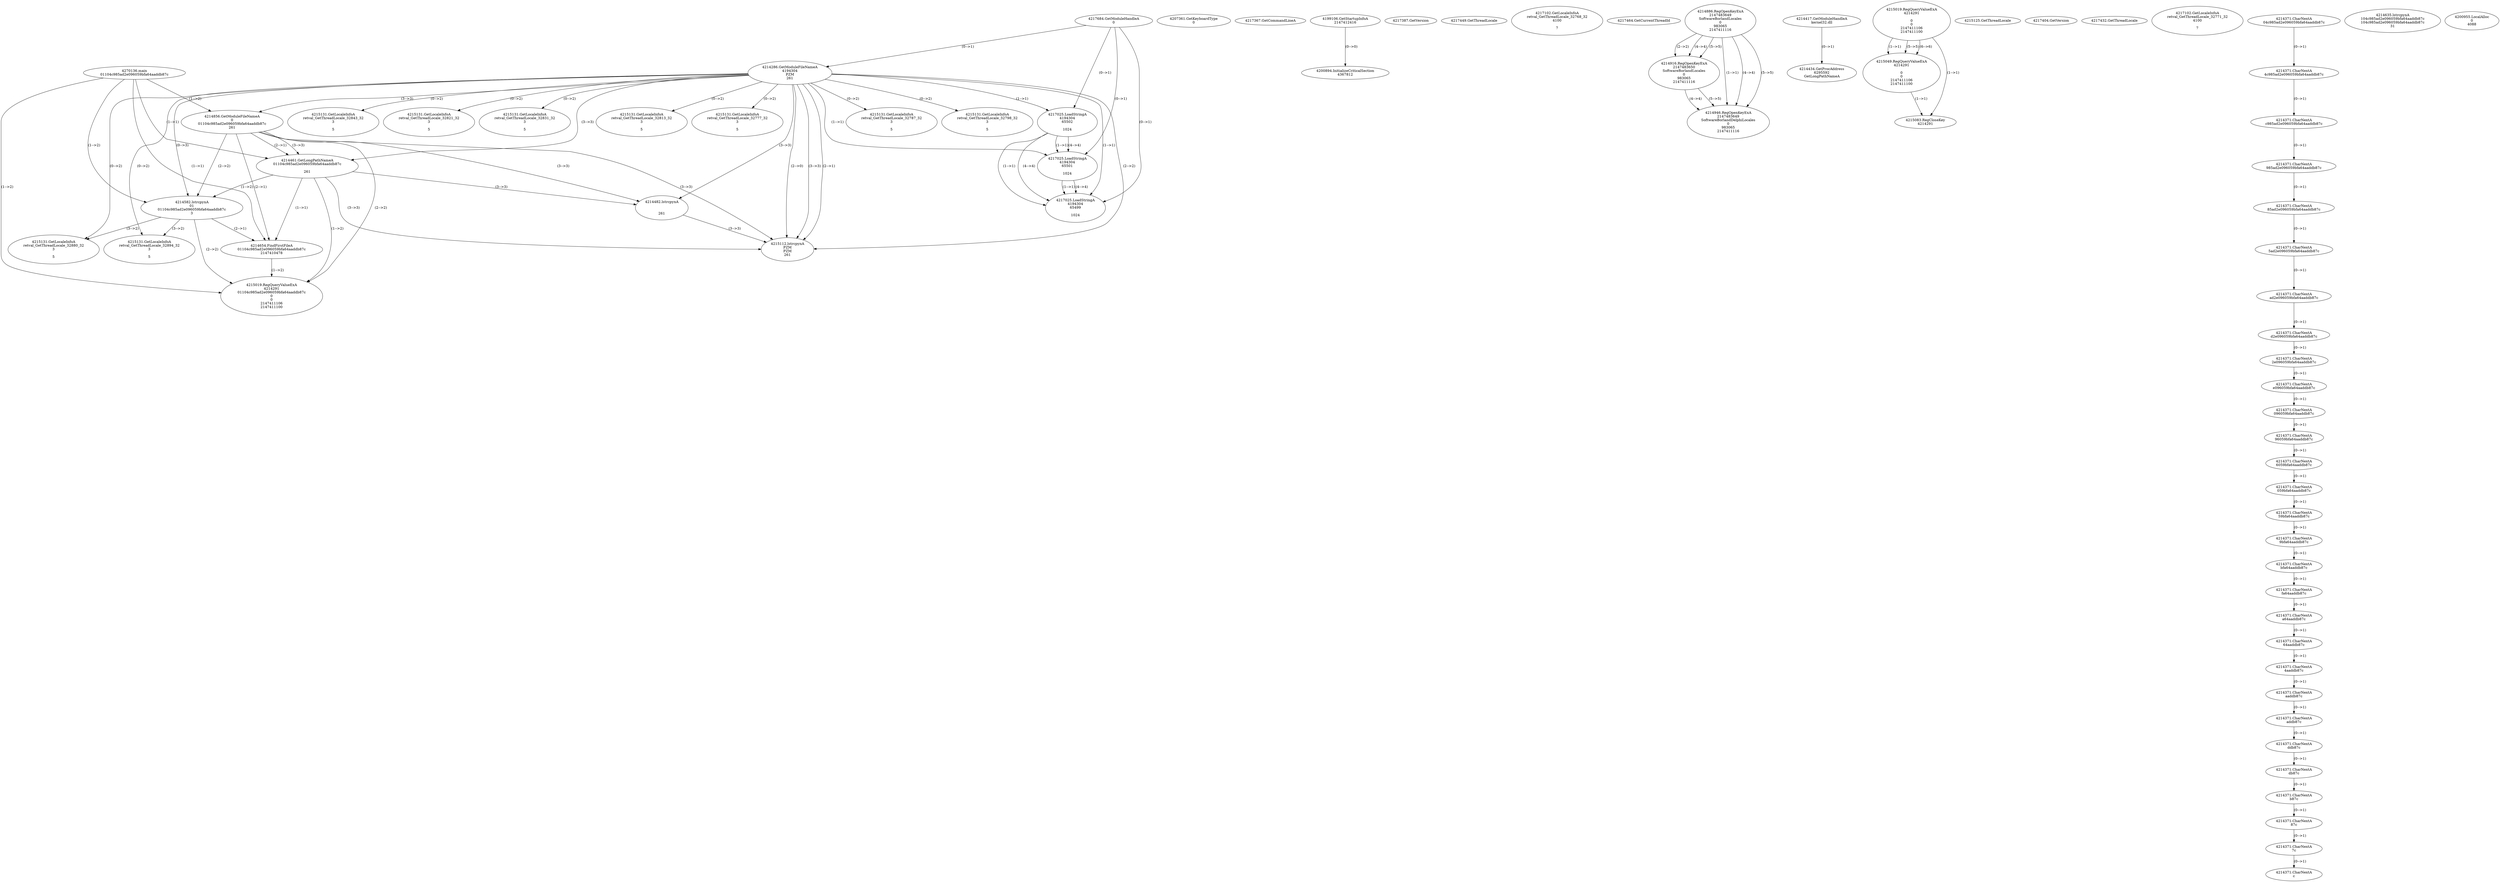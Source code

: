 // Global SCDG with merge call
digraph {
	0 [label="4270136.main
01104c985ad2e096059bfa64aaddb87c"]
	1 [label="4217684.GetModuleHandleA
0"]
	2 [label="4207361.GetKeyboardType
0"]
	3 [label="4217367.GetCommandLineA
"]
	4 [label="4199106.GetStartupInfoA
2147412416"]
	5 [label="4217387.GetVersion
"]
	6 [label="4217449.GetThreadLocale
"]
	7 [label="4217102.GetLocaleInfoA
retval_GetThreadLocale_32768_32
4100

7"]
	8 [label="4217464.GetCurrentThreadId
"]
	9 [label="4214286.GetModuleFileNameA
4194304
PZM
261"]
	1 -> 9 [label="(0-->1)"]
	10 [label="4214856.GetModuleFileNameA
0
01104c985ad2e096059bfa64aaddb87c
261"]
	0 -> 10 [label="(1-->2)"]
	9 -> 10 [label="(3-->3)"]
	11 [label="4214886.RegOpenKeyExA
2147483649
Software\Borland\Locales
0
983065
2147411116"]
	12 [label="4214417.GetModuleHandleA
kernel32.dll"]
	13 [label="4214434.GetProcAddress
6295592
GetLongPathNameA"]
	12 -> 13 [label="(0-->1)"]
	14 [label="4214461.GetLongPathNameA
01104c985ad2e096059bfa64aaddb87c

261"]
	0 -> 14 [label="(1-->1)"]
	10 -> 14 [label="(2-->1)"]
	9 -> 14 [label="(3-->3)"]
	10 -> 14 [label="(3-->3)"]
	15 [label="4214482.lstrcpynA


261"]
	9 -> 15 [label="(3-->3)"]
	10 -> 15 [label="(3-->3)"]
	14 -> 15 [label="(3-->3)"]
	16 [label="4215019.RegQueryValueExA
4214291

0
0
2147411106
2147411100"]
	17 [label="4215049.RegQueryValueExA
4214291

0
0
2147411106
2147411100"]
	16 -> 17 [label="(1-->1)"]
	16 -> 17 [label="(5-->5)"]
	16 -> 17 [label="(6-->6)"]
	18 [label="4215083.RegCloseKey
4214291"]
	16 -> 18 [label="(1-->1)"]
	17 -> 18 [label="(1-->1)"]
	19 [label="4215112.lstrcpynA
PZM
PZM
261"]
	9 -> 19 [label="(2-->1)"]
	9 -> 19 [label="(2-->2)"]
	9 -> 19 [label="(3-->3)"]
	10 -> 19 [label="(3-->3)"]
	14 -> 19 [label="(3-->3)"]
	15 -> 19 [label="(3-->3)"]
	9 -> 19 [label="(2-->0)"]
	20 [label="4215125.GetThreadLocale
"]
	21 [label="4215131.GetLocaleInfoA
retval_GetThreadLocale_32831_32
3

5"]
	9 -> 21 [label="(0-->2)"]
	22 [label="4217025.LoadStringA
4194304
65502

1024"]
	1 -> 22 [label="(0-->1)"]
	9 -> 22 [label="(1-->1)"]
	23 [label="4217404.GetVersion
"]
	24 [label="4217432.GetThreadLocale
"]
	25 [label="4217102.GetLocaleInfoA
retval_GetThreadLocale_32771_32
4100

7"]
	26 [label="4214916.RegOpenKeyExA
2147483650
Software\Borland\Locales
0
983065
2147411116"]
	11 -> 26 [label="(2-->2)"]
	11 -> 26 [label="(4-->4)"]
	11 -> 26 [label="(5-->5)"]
	27 [label="4214946.RegOpenKeyExA
2147483649
Software\Borland\Delphi\Locales
0
983065
2147411116"]
	11 -> 27 [label="(1-->1)"]
	11 -> 27 [label="(4-->4)"]
	26 -> 27 [label="(4-->4)"]
	11 -> 27 [label="(5-->5)"]
	26 -> 27 [label="(5-->5)"]
	28 [label="4214582.lstrcpynA
01
01104c985ad2e096059bfa64aaddb87c
3"]
	0 -> 28 [label="(1-->2)"]
	10 -> 28 [label="(2-->2)"]
	14 -> 28 [label="(1-->2)"]
	9 -> 28 [label="(0-->3)"]
	29 [label="4214371.CharNextA
04c985ad2e096059bfa64aaddb87c"]
	30 [label="4214371.CharNextA
4c985ad2e096059bfa64aaddb87c"]
	29 -> 30 [label="(0-->1)"]
	31 [label="4214371.CharNextA
c985ad2e096059bfa64aaddb87c"]
	30 -> 31 [label="(0-->1)"]
	32 [label="4214371.CharNextA
985ad2e096059bfa64aaddb87c"]
	31 -> 32 [label="(0-->1)"]
	33 [label="4214371.CharNextA
85ad2e096059bfa64aaddb87c"]
	32 -> 33 [label="(0-->1)"]
	34 [label="4214371.CharNextA
5ad2e096059bfa64aaddb87c"]
	33 -> 34 [label="(0-->1)"]
	35 [label="4214371.CharNextA
ad2e096059bfa64aaddb87c"]
	34 -> 35 [label="(0-->1)"]
	36 [label="4214371.CharNextA
d2e096059bfa64aaddb87c"]
	35 -> 36 [label="(0-->1)"]
	37 [label="4214371.CharNextA
2e096059bfa64aaddb87c"]
	36 -> 37 [label="(0-->1)"]
	38 [label="4214371.CharNextA
e096059bfa64aaddb87c"]
	37 -> 38 [label="(0-->1)"]
	39 [label="4214371.CharNextA
096059bfa64aaddb87c"]
	38 -> 39 [label="(0-->1)"]
	40 [label="4214371.CharNextA
96059bfa64aaddb87c"]
	39 -> 40 [label="(0-->1)"]
	41 [label="4214371.CharNextA
6059bfa64aaddb87c"]
	40 -> 41 [label="(0-->1)"]
	42 [label="4214371.CharNextA
059bfa64aaddb87c"]
	41 -> 42 [label="(0-->1)"]
	43 [label="4214371.CharNextA
59bfa64aaddb87c"]
	42 -> 43 [label="(0-->1)"]
	44 [label="4214371.CharNextA
9bfa64aaddb87c"]
	43 -> 44 [label="(0-->1)"]
	45 [label="4214371.CharNextA
bfa64aaddb87c"]
	44 -> 45 [label="(0-->1)"]
	46 [label="4214371.CharNextA
fa64aaddb87c"]
	45 -> 46 [label="(0-->1)"]
	47 [label="4214371.CharNextA
a64aaddb87c"]
	46 -> 47 [label="(0-->1)"]
	48 [label="4214371.CharNextA
64aaddb87c"]
	47 -> 48 [label="(0-->1)"]
	49 [label="4214371.CharNextA
4aaddb87c"]
	48 -> 49 [label="(0-->1)"]
	50 [label="4214371.CharNextA
aaddb87c"]
	49 -> 50 [label="(0-->1)"]
	51 [label="4214371.CharNextA
addb87c"]
	50 -> 51 [label="(0-->1)"]
	52 [label="4214371.CharNextA
ddb87c"]
	51 -> 52 [label="(0-->1)"]
	53 [label="4214371.CharNextA
db87c"]
	52 -> 53 [label="(0-->1)"]
	54 [label="4214371.CharNextA
b87c"]
	53 -> 54 [label="(0-->1)"]
	55 [label="4214371.CharNextA
87c"]
	54 -> 55 [label="(0-->1)"]
	56 [label="4214371.CharNextA
7c"]
	55 -> 56 [label="(0-->1)"]
	57 [label="4214371.CharNextA
c"]
	56 -> 57 [label="(0-->1)"]
	58 [label="4214635.lstrcpynA
104c985ad2e096059bfa64aaddb87c
104c985ad2e096059bfa64aaddb87c
31"]
	59 [label="4214654.FindFirstFileA
01104c985ad2e096059bfa64aaddb87c
2147410478"]
	0 -> 59 [label="(1-->1)"]
	10 -> 59 [label="(2-->1)"]
	14 -> 59 [label="(1-->1)"]
	28 -> 59 [label="(2-->1)"]
	60 [label="4215019.RegQueryValueExA
4214291
01104c985ad2e096059bfa64aaddb87c
0
0
2147411106
2147411100"]
	0 -> 60 [label="(1-->2)"]
	10 -> 60 [label="(2-->2)"]
	14 -> 60 [label="(1-->2)"]
	28 -> 60 [label="(2-->2)"]
	59 -> 60 [label="(1-->2)"]
	61 [label="4215131.GetLocaleInfoA
retval_GetThreadLocale_32894_32
3

5"]
	9 -> 61 [label="(0-->2)"]
	28 -> 61 [label="(3-->2)"]
	62 [label="4217025.LoadStringA
4194304
65501

1024"]
	1 -> 62 [label="(0-->1)"]
	9 -> 62 [label="(1-->1)"]
	22 -> 62 [label="(1-->1)"]
	22 -> 62 [label="(4-->4)"]
	63 [label="4200894.InitializeCriticalSection
4367812"]
	4 -> 63 [label="(0-->0)"]
	64 [label="4200955.LocalAlloc
0
4088"]
	65 [label="4215131.GetLocaleInfoA
retval_GetThreadLocale_32880_32
3

5"]
	9 -> 65 [label="(0-->2)"]
	28 -> 65 [label="(3-->2)"]
	66 [label="4215131.GetLocaleInfoA
retval_GetThreadLocale_32813_32
3

5"]
	9 -> 66 [label="(0-->2)"]
	67 [label="4215131.GetLocaleInfoA
retval_GetThreadLocale_32777_32
3

5"]
	9 -> 67 [label="(0-->2)"]
	68 [label="4217025.LoadStringA
4194304
65499

1024"]
	1 -> 68 [label="(0-->1)"]
	9 -> 68 [label="(1-->1)"]
	22 -> 68 [label="(1-->1)"]
	62 -> 68 [label="(1-->1)"]
	22 -> 68 [label="(4-->4)"]
	62 -> 68 [label="(4-->4)"]
	69 [label="4215131.GetLocaleInfoA
retval_GetThreadLocale_32787_32
3

5"]
	9 -> 69 [label="(0-->2)"]
	70 [label="4215131.GetLocaleInfoA
retval_GetThreadLocale_32798_32
3

5"]
	9 -> 70 [label="(0-->2)"]
	71 [label="4215131.GetLocaleInfoA
retval_GetThreadLocale_32843_32
3

5"]
	9 -> 71 [label="(0-->2)"]
	72 [label="4215131.GetLocaleInfoA
retval_GetThreadLocale_32821_32
3

5"]
	9 -> 72 [label="(0-->2)"]
}
